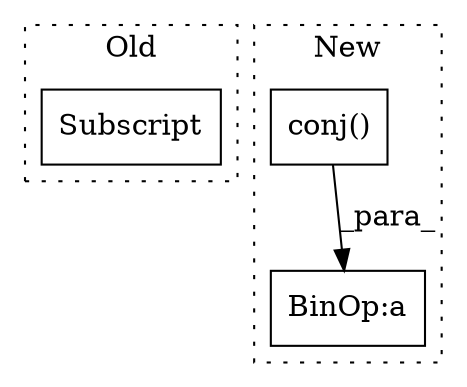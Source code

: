 digraph G {
subgraph cluster0 {
1 [label="Subscript" a="63" s="14986,0" l="12,0" shape="box"];
label = "Old";
style="dotted";
}
subgraph cluster1 {
2 [label="conj()" a="75" s="15422" l="25" shape="box"];
3 [label="BinOp:a" a="82" s="15470" l="3" shape="box"];
label = "New";
style="dotted";
}
2 -> 3 [label="_para_"];
}